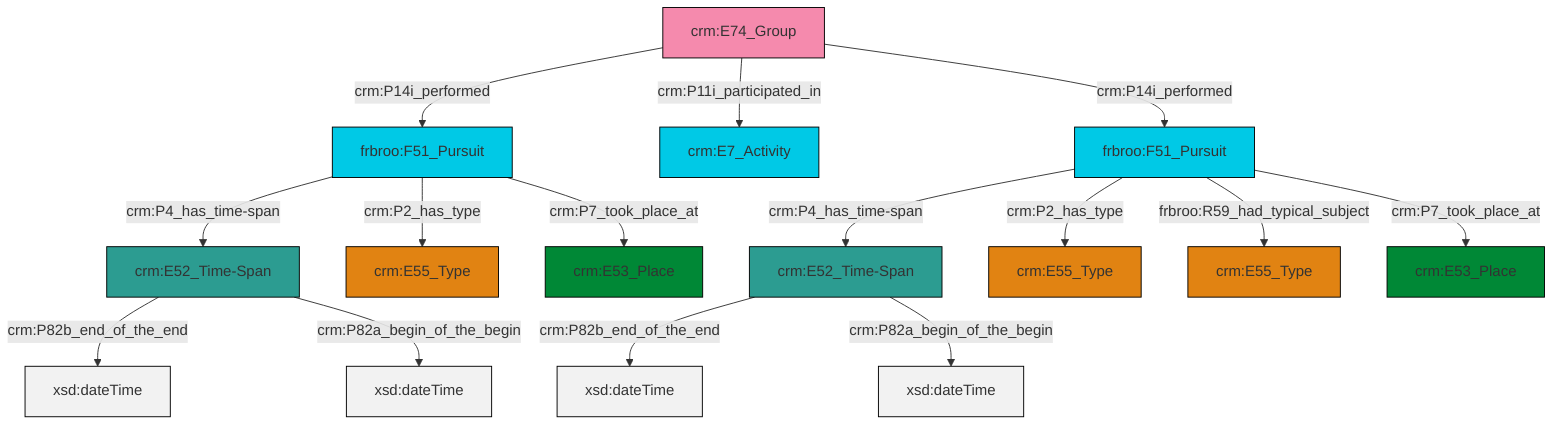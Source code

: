 graph TD
classDef Literal fill:#f2f2f2,stroke:#000000;
classDef CRM_Entity fill:#FFFFFF,stroke:#000000;
classDef Temporal_Entity fill:#00C9E6, stroke:#000000;
classDef Type fill:#E18312, stroke:#000000;
classDef Time-Span fill:#2C9C91, stroke:#000000;
classDef Appellation fill:#FFEB7F, stroke:#000000;
classDef Place fill:#008836, stroke:#000000;
classDef Persistent_Item fill:#B266B2, stroke:#000000;
classDef Conceptual_Object fill:#FFD700, stroke:#000000;
classDef Physical_Thing fill:#D2B48C, stroke:#000000;
classDef Actor fill:#f58aad, stroke:#000000;
classDef PC_Classes fill:#4ce600, stroke:#000000;
classDef Multi fill:#cccccc,stroke:#000000;

0["frbroo:F51_Pursuit"]:::Temporal_Entity -->|crm:P4_has_time-span| 1["crm:E52_Time-Span"]:::Time-Span
0["frbroo:F51_Pursuit"]:::Temporal_Entity -->|crm:P2_has_type| 2["crm:E55_Type"]:::Type
10["frbroo:F51_Pursuit"]:::Temporal_Entity -->|crm:P4_has_time-span| 11["crm:E52_Time-Span"]:::Time-Span
8["crm:E74_Group"]:::Actor -->|crm:P14i_performed| 0["frbroo:F51_Pursuit"]:::Temporal_Entity
10["frbroo:F51_Pursuit"]:::Temporal_Entity -->|crm:P2_has_type| 3["crm:E55_Type"]:::Type
10["frbroo:F51_Pursuit"]:::Temporal_Entity -->|frbroo:R59_had_typical_subject| 5["crm:E55_Type"]:::Type
8["crm:E74_Group"]:::Actor -->|crm:P11i_participated_in| 15["crm:E7_Activity"]:::Temporal_Entity
11["crm:E52_Time-Span"]:::Time-Span -->|crm:P82b_end_of_the_end| 21[xsd:dateTime]:::Literal
11["crm:E52_Time-Span"]:::Time-Span -->|crm:P82a_begin_of_the_begin| 22[xsd:dateTime]:::Literal
1["crm:E52_Time-Span"]:::Time-Span -->|crm:P82b_end_of_the_end| 23[xsd:dateTime]:::Literal
10["frbroo:F51_Pursuit"]:::Temporal_Entity -->|crm:P7_took_place_at| 17["crm:E53_Place"]:::Place
1["crm:E52_Time-Span"]:::Time-Span -->|crm:P82a_begin_of_the_begin| 26[xsd:dateTime]:::Literal
8["crm:E74_Group"]:::Actor -->|crm:P14i_performed| 10["frbroo:F51_Pursuit"]:::Temporal_Entity
0["frbroo:F51_Pursuit"]:::Temporal_Entity -->|crm:P7_took_place_at| 13["crm:E53_Place"]:::Place